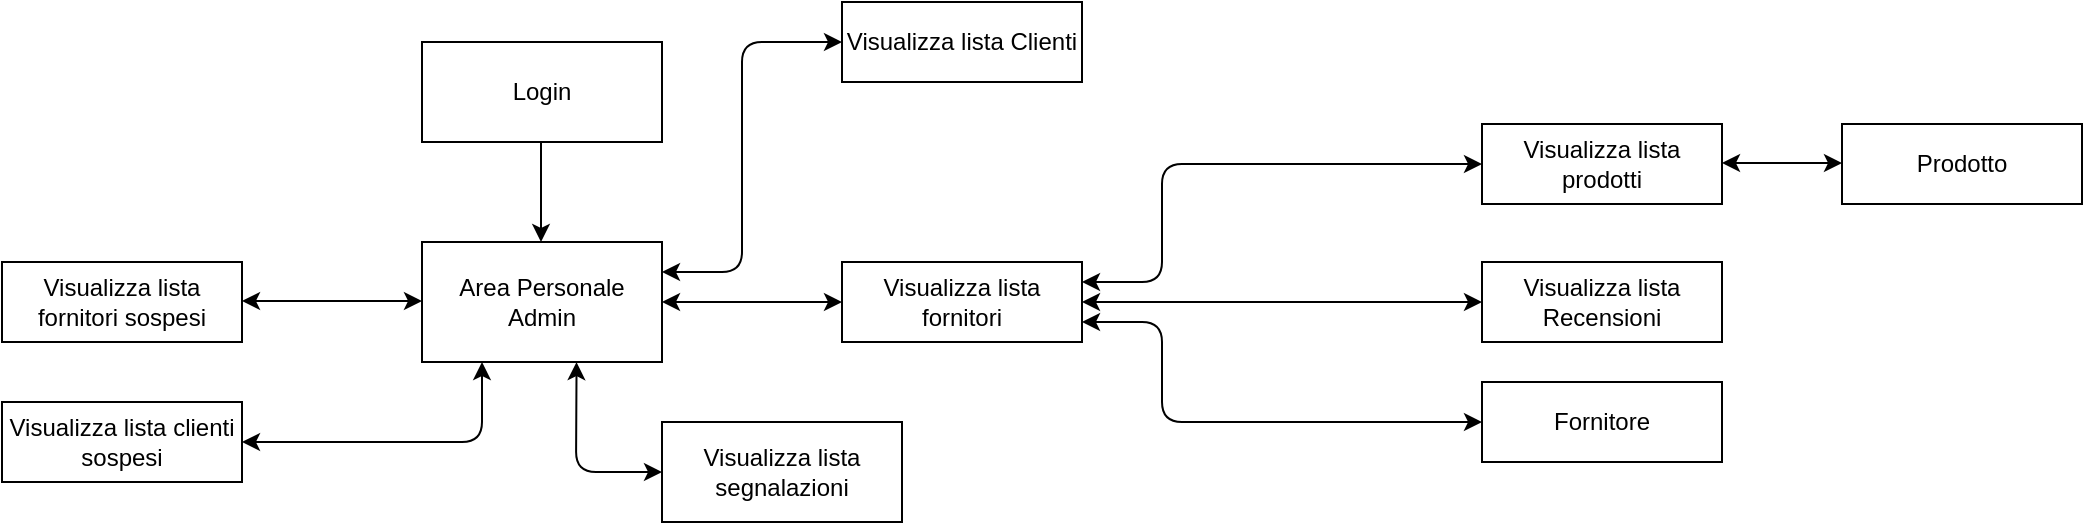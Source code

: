 <mxfile version="13.10.9" type="device"><diagram id="5mXfKLSgWK8wHW4wCpLX" name="Page-1"><mxGraphModel dx="868" dy="482" grid="1" gridSize="10" guides="1" tooltips="1" connect="1" arrows="1" fold="1" page="1" pageScale="1" pageWidth="827" pageHeight="1169" math="0" shadow="0"><root><mxCell id="0"/><mxCell id="1" parent="0"/><mxCell id="r2ZyhyAa7R_Kky6zN7tp-2" value="Login" style="rounded=0;whiteSpace=wrap;html=1;" parent="1" vertex="1"><mxGeometry x="250" y="140" width="120" height="50" as="geometry"/></mxCell><mxCell id="r2ZyhyAa7R_Kky6zN7tp-3" value="Home" style="rounded=0;whiteSpace=wrap;html=1;" parent="1" vertex="1"><mxGeometry x="250" y="240" width="120" height="60" as="geometry"/></mxCell><mxCell id="r2ZyhyAa7R_Kky6zN7tp-4" value="" style="endArrow=classic;html=1;exitX=0.5;exitY=1;exitDx=0;exitDy=0;entryX=0.5;entryY=0;entryDx=0;entryDy=0;" parent="1" edge="1"><mxGeometry width="50" height="50" relative="1" as="geometry"><mxPoint x="309.5" y="190" as="sourcePoint"/><mxPoint x="309.5" y="240" as="targetPoint"/></mxGeometry></mxCell><mxCell id="r2ZyhyAa7R_Kky6zN7tp-5" value="Visualizza lista fornitori" style="rounded=0;whiteSpace=wrap;html=1;" parent="1" vertex="1"><mxGeometry x="460" y="250" width="120" height="40" as="geometry"/></mxCell><mxCell id="r2ZyhyAa7R_Kky6zN7tp-6" value="Visualizza lista prodotti" style="rounded=0;whiteSpace=wrap;html=1;" parent="1" vertex="1"><mxGeometry x="780" y="181" width="120" height="40" as="geometry"/></mxCell><mxCell id="r2ZyhyAa7R_Kky6zN7tp-8" value="" style="endArrow=classic;startArrow=classic;html=1;entryX=0;entryY=0.5;entryDx=0;entryDy=0;" parent="1" target="r2ZyhyAa7R_Kky6zN7tp-5" edge="1"><mxGeometry width="50" height="50" relative="1" as="geometry"><mxPoint x="370" y="270" as="sourcePoint"/><mxPoint x="420" y="220" as="targetPoint"/><Array as="points"/></mxGeometry></mxCell><mxCell id="r2ZyhyAa7R_Kky6zN7tp-11" value="" style="endArrow=classic;startArrow=classic;html=1;exitX=1;exitY=0.25;exitDx=0;exitDy=0;entryX=0;entryY=0.5;entryDx=0;entryDy=0;" parent="1" source="r2ZyhyAa7R_Kky6zN7tp-5" target="r2ZyhyAa7R_Kky6zN7tp-6" edge="1"><mxGeometry width="50" height="50" relative="1" as="geometry"><mxPoint x="400" y="420" as="sourcePoint"/><mxPoint x="450" y="370" as="targetPoint"/><Array as="points"><mxPoint x="620" y="260"/><mxPoint x="620" y="201"/></Array></mxGeometry></mxCell><mxCell id="r2ZyhyAa7R_Kky6zN7tp-12" value="Prodotto" style="rounded=0;whiteSpace=wrap;html=1;" parent="1" vertex="1"><mxGeometry x="960" y="181" width="120" height="40" as="geometry"/></mxCell><mxCell id="r2ZyhyAa7R_Kky6zN7tp-15" value="" style="endArrow=classic;startArrow=classic;html=1;exitX=1;exitY=0.5;exitDx=0;exitDy=0;entryX=0;entryY=0.5;entryDx=0;entryDy=0;" parent="1" edge="1"><mxGeometry width="50" height="50" relative="1" as="geometry"><mxPoint x="900" y="200.5" as="sourcePoint"/><mxPoint x="960" y="200.5" as="targetPoint"/><Array as="points"/></mxGeometry></mxCell><mxCell id="r2ZyhyAa7R_Kky6zN7tp-19" value="Fornitore" style="rounded=0;whiteSpace=wrap;html=1;" parent="1" vertex="1"><mxGeometry x="780" y="310" width="120" height="40" as="geometry"/></mxCell><mxCell id="r2ZyhyAa7R_Kky6zN7tp-21" value="" style="endArrow=classic;startArrow=classic;html=1;exitX=1;exitY=0.75;exitDx=0;exitDy=0;entryX=0;entryY=0.5;entryDx=0;entryDy=0;" parent="1" source="r2ZyhyAa7R_Kky6zN7tp-5" target="r2ZyhyAa7R_Kky6zN7tp-19" edge="1"><mxGeometry width="50" height="50" relative="1" as="geometry"><mxPoint x="560" y="380" as="sourcePoint"/><mxPoint x="610" y="470" as="targetPoint"/><Array as="points"><mxPoint x="620" y="280"/><mxPoint x="620" y="330"/></Array></mxGeometry></mxCell><mxCell id="r2ZyhyAa7R_Kky6zN7tp-27" value="Visualizza lista segnalazioni" style="rounded=0;whiteSpace=wrap;html=1;" parent="1" vertex="1"><mxGeometry x="370" y="330" width="120" height="50" as="geometry"/></mxCell><mxCell id="r2ZyhyAa7R_Kky6zN7tp-28" value="Visualizza lista Recensioni" style="rounded=0;whiteSpace=wrap;html=1;" parent="1" vertex="1"><mxGeometry x="780" y="250" width="120" height="40" as="geometry"/></mxCell><mxCell id="r2ZyhyAa7R_Kky6zN7tp-30" value="" style="endArrow=classic;startArrow=classic;html=1;entryX=0;entryY=0.5;entryDx=0;entryDy=0;exitX=0.644;exitY=1.001;exitDx=0;exitDy=0;exitPerimeter=0;" parent="1" source="r2ZyhyAa7R_Kky6zN7tp-3" target="r2ZyhyAa7R_Kky6zN7tp-27" edge="1"><mxGeometry width="50" height="50" relative="1" as="geometry"><mxPoint x="250.0" y="374.79" as="sourcePoint"/><mxPoint x="330.0" y="374.29" as="targetPoint"/><Array as="points"><mxPoint x="327" y="355"/></Array></mxGeometry></mxCell><mxCell id="rrfd-X-OT4AOf-PeKKP2-1" value="Visualizza lista clienti sospesi" style="rounded=0;whiteSpace=wrap;html=1;" parent="1" vertex="1"><mxGeometry x="40" y="320" width="120" height="40" as="geometry"/></mxCell><mxCell id="rrfd-X-OT4AOf-PeKKP2-2" value="Visualizza lista Clienti" style="rounded=0;whiteSpace=wrap;html=1;" parent="1" vertex="1"><mxGeometry x="460" y="120" width="120" height="40" as="geometry"/></mxCell><mxCell id="rrfd-X-OT4AOf-PeKKP2-3" value="" style="endArrow=classic;startArrow=classic;html=1;entryX=0;entryY=0.5;entryDx=0;entryDy=0;" parent="1" edge="1"><mxGeometry width="50" height="50" relative="1" as="geometry"><mxPoint x="160" y="269.5" as="sourcePoint"/><mxPoint x="250" y="269.5" as="targetPoint"/><Array as="points"/></mxGeometry></mxCell><mxCell id="rrfd-X-OT4AOf-PeKKP2-4" value="Visualizza lista fornitori sospesi" style="rounded=0;whiteSpace=wrap;html=1;" parent="1" vertex="1"><mxGeometry x="40" y="250" width="120" height="40" as="geometry"/></mxCell><mxCell id="rrfd-X-OT4AOf-PeKKP2-5" value="" style="endArrow=classic;startArrow=classic;html=1;entryX=1;entryY=0.5;entryDx=0;entryDy=0;exitX=0.25;exitY=1;exitDx=0;exitDy=0;" parent="1" source="r2ZyhyAa7R_Kky6zN7tp-3" target="rrfd-X-OT4AOf-PeKKP2-1" edge="1"><mxGeometry width="50" height="50" relative="1" as="geometry"><mxPoint x="270" y="340" as="sourcePoint"/><mxPoint x="490" y="320" as="targetPoint"/><Array as="points"><mxPoint x="280" y="340"/></Array></mxGeometry></mxCell><mxCell id="rrfd-X-OT4AOf-PeKKP2-8" value="Area Personale Admin" style="rounded=0;whiteSpace=wrap;html=1;" parent="1" vertex="1"><mxGeometry x="250" y="240" width="120" height="60" as="geometry"/></mxCell><mxCell id="rrfd-X-OT4AOf-PeKKP2-12" value="" style="endArrow=classic;startArrow=classic;html=1;exitX=1;exitY=0.25;exitDx=0;exitDy=0;entryX=0;entryY=0.5;entryDx=0;entryDy=0;" parent="1" source="rrfd-X-OT4AOf-PeKKP2-8" target="rrfd-X-OT4AOf-PeKKP2-2" edge="1"><mxGeometry width="50" height="50" relative="1" as="geometry"><mxPoint x="440" y="350" as="sourcePoint"/><mxPoint x="490" y="300" as="targetPoint"/><Array as="points"><mxPoint x="410" y="255"/><mxPoint x="410" y="140"/></Array></mxGeometry></mxCell><mxCell id="rrfd-X-OT4AOf-PeKKP2-14" value="" style="endArrow=classic;startArrow=classic;html=1;entryX=0;entryY=0.5;entryDx=0;entryDy=0;" parent="1" target="r2ZyhyAa7R_Kky6zN7tp-28" edge="1"><mxGeometry width="50" height="50" relative="1" as="geometry"><mxPoint x="580" y="270" as="sourcePoint"/><mxPoint x="690" y="290" as="targetPoint"/></mxGeometry></mxCell></root></mxGraphModel></diagram></mxfile>